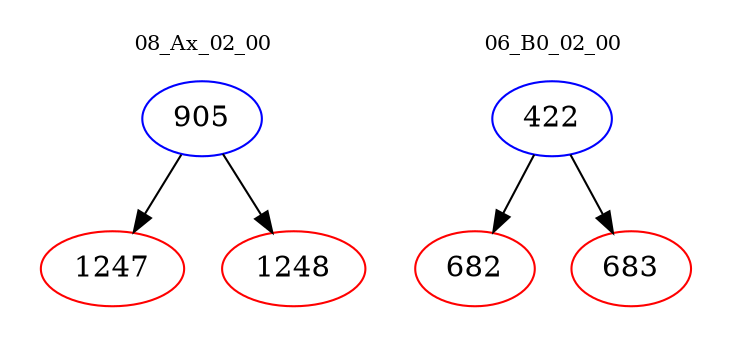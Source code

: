 digraph{
subgraph cluster_0 {
color = white
label = "08_Ax_02_00";
fontsize=10;
T0_905 [label="905", color="blue"]
T0_905 -> T0_1247 [color="black"]
T0_1247 [label="1247", color="red"]
T0_905 -> T0_1248 [color="black"]
T0_1248 [label="1248", color="red"]
}
subgraph cluster_1 {
color = white
label = "06_B0_02_00";
fontsize=10;
T1_422 [label="422", color="blue"]
T1_422 -> T1_682 [color="black"]
T1_682 [label="682", color="red"]
T1_422 -> T1_683 [color="black"]
T1_683 [label="683", color="red"]
}
}
